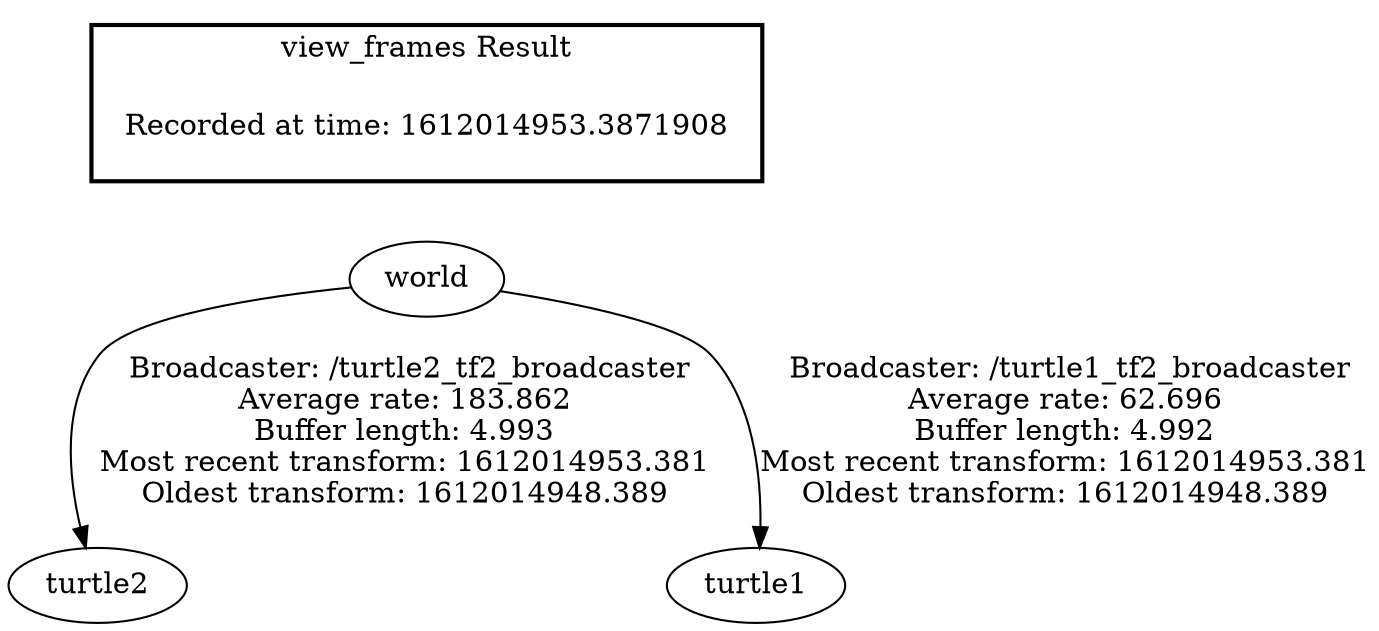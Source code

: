 digraph G {
"world" -> "turtle2"[label=" Broadcaster: /turtle2_tf2_broadcaster\nAverage rate: 183.862\nBuffer length: 4.993\nMost recent transform: 1612014953.381\nOldest transform: 1612014948.389\n"];
"world" -> "turtle1"[label=" Broadcaster: /turtle1_tf2_broadcaster\nAverage rate: 62.696\nBuffer length: 4.992\nMost recent transform: 1612014953.381\nOldest transform: 1612014948.389\n"];
edge [style=invis];
 subgraph cluster_legend { style=bold; color=black; label ="view_frames Result";
"Recorded at time: 1612014953.3871908"[ shape=plaintext ] ;
}->"world";
}